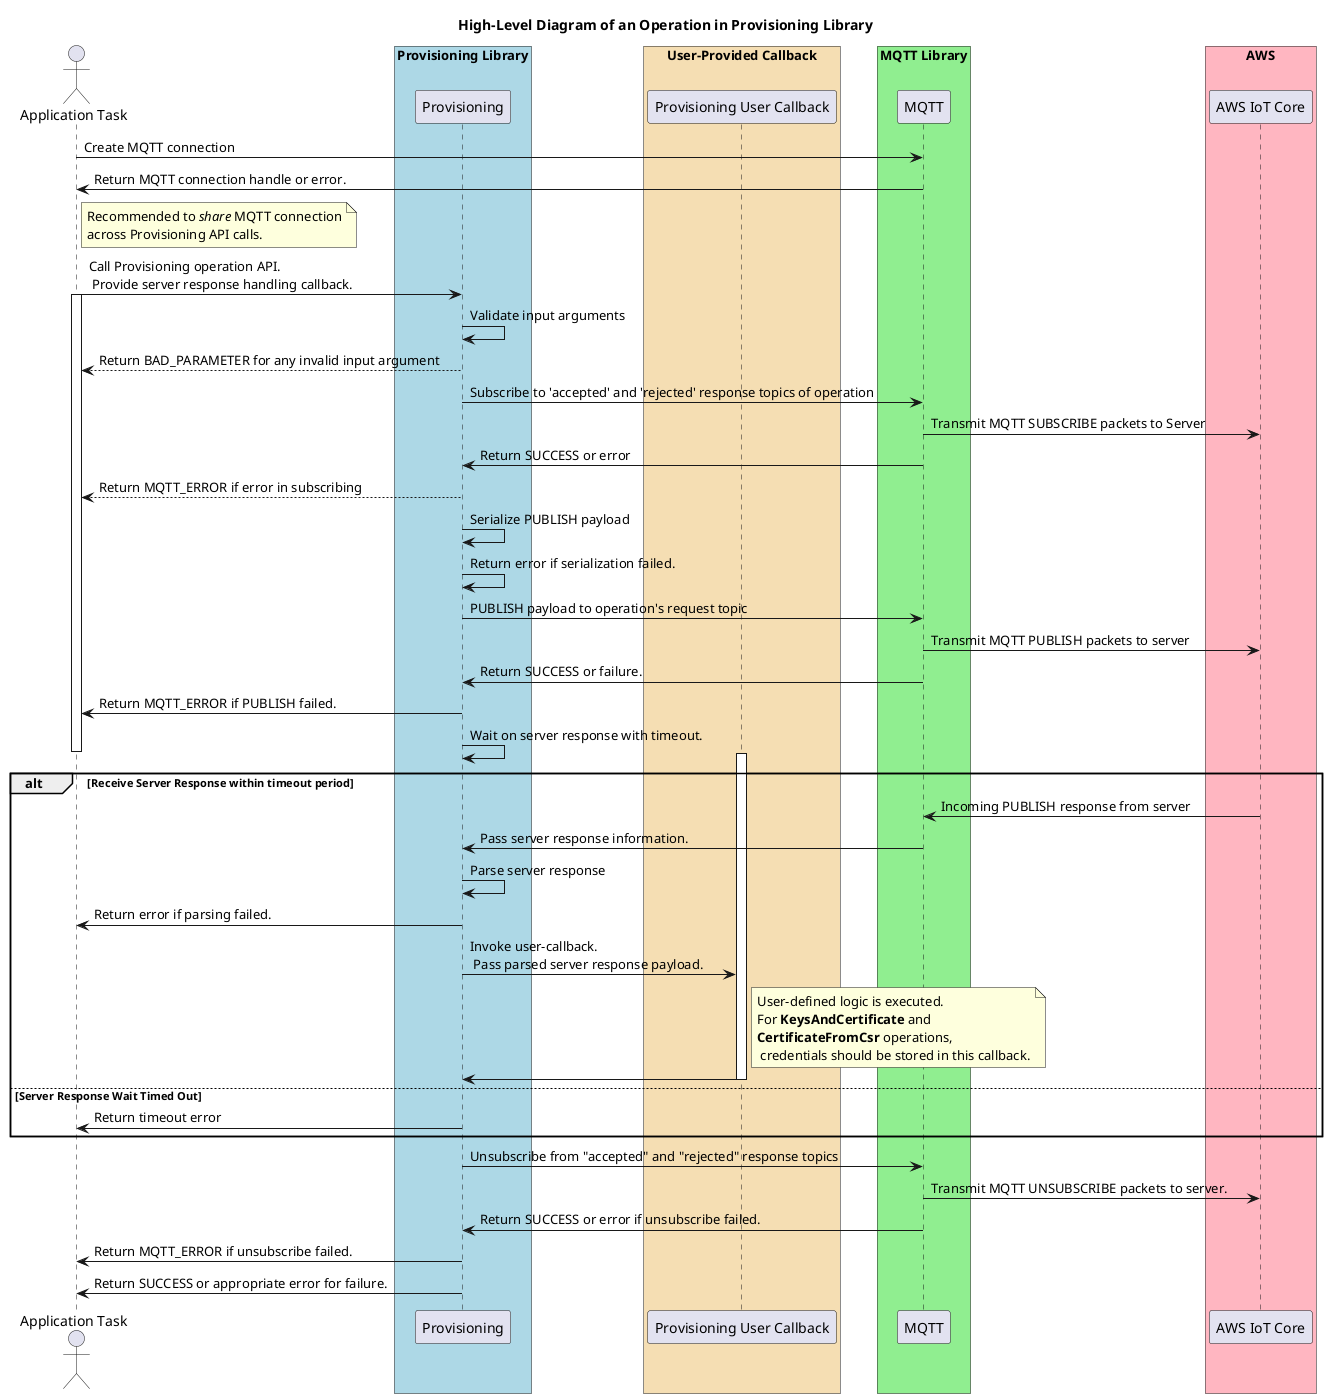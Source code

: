 @startuml

title High-Level Diagram of an Operation in Provisioning Library

skinparam classFontSize 8
skinparam classFontName Helvetica

actor "Application Task" as app

box "Provisioning Library" #LightBlue
participant "Provisioning" as provisioning
end box

box "User-Provided Callback" #Wheat
participant "Provisioning User Callback" as callback
end box

box "MQTT Library" #LightGreen
participant "MQTT" as mqtt
end box

box "AWS" #LightPink
participant "AWS IoT Core" as aws
end box

app -> mqtt: Create MQTT connection
mqtt -> app: Return MQTT connection handle or error.
note right of app: Recommended to <i>share</i> MQTT connection\nacross Provisioning API calls.

app -> provisioning: Call Provisioning operation API.\n Provide server response handling callback.
activate app

provisioning -> provisioning: Validate input arguments
provisioning --> app: Return BAD_PARAMETER for any invalid input argument

provisioning -> mqtt: Subscribe to 'accepted' and 'rejected' response topics of operation

mqtt -> aws: Transmit MQTT SUBSCRIBE packets to Server
mqtt -> provisioning: Return SUCCESS or error
provisioning --> app: Return MQTT_ERROR if error in subscribing

provisioning -> provisioning: Serialize PUBLISH payload
provisioning -> provisioning: Return error if serialization failed.

provisioning -> mqtt: PUBLISH payload to operation's request topic
mqtt -> aws: Transmit MQTT PUBLISH packets to server
mqtt -> provisioning: Return SUCCESS or failure.
provisioning -> app: Return MQTT_ERROR if PUBLISH failed.

provisioning -> provisioning: Wait on server response with timeout.
deactivate app
alt Receive Server Response within timeout period
activate callback
aws -> mqtt : Incoming PUBLISH response from server
mqtt -> provisioning: Pass server response information.
provisioning -> provisioning: Parse server response
provisioning -> app: Return error if parsing failed.
provisioning -> callback: Invoke user-callback.\n Pass parsed server response payload.
note right of callback: User-defined logic is executed.\nFor <b>KeysAndCertificate</b> and\n<b>CertificateFromCsr</b> operations,\n credentials should be stored in this callback.
callback -> provisioning
deactivate callback
else Server Response Wait Timed Out 
provisioning -> app: Return timeout error
end alt

activate app
provisioning -> mqtt: Unsubscribe from "accepted" and "rejected" response topics
mqtt -> aws: Transmit MQTT UNSUBSCRIBE packets to server.
mqtt -> provisioning: Return SUCCESS or error if unsubscribe failed.
provisioning -> app: Return MQTT_ERROR if unsubscribe failed.

provisioning -> app: Return SUCCESS or appropriate error for failure.
deactivate app
@enduml